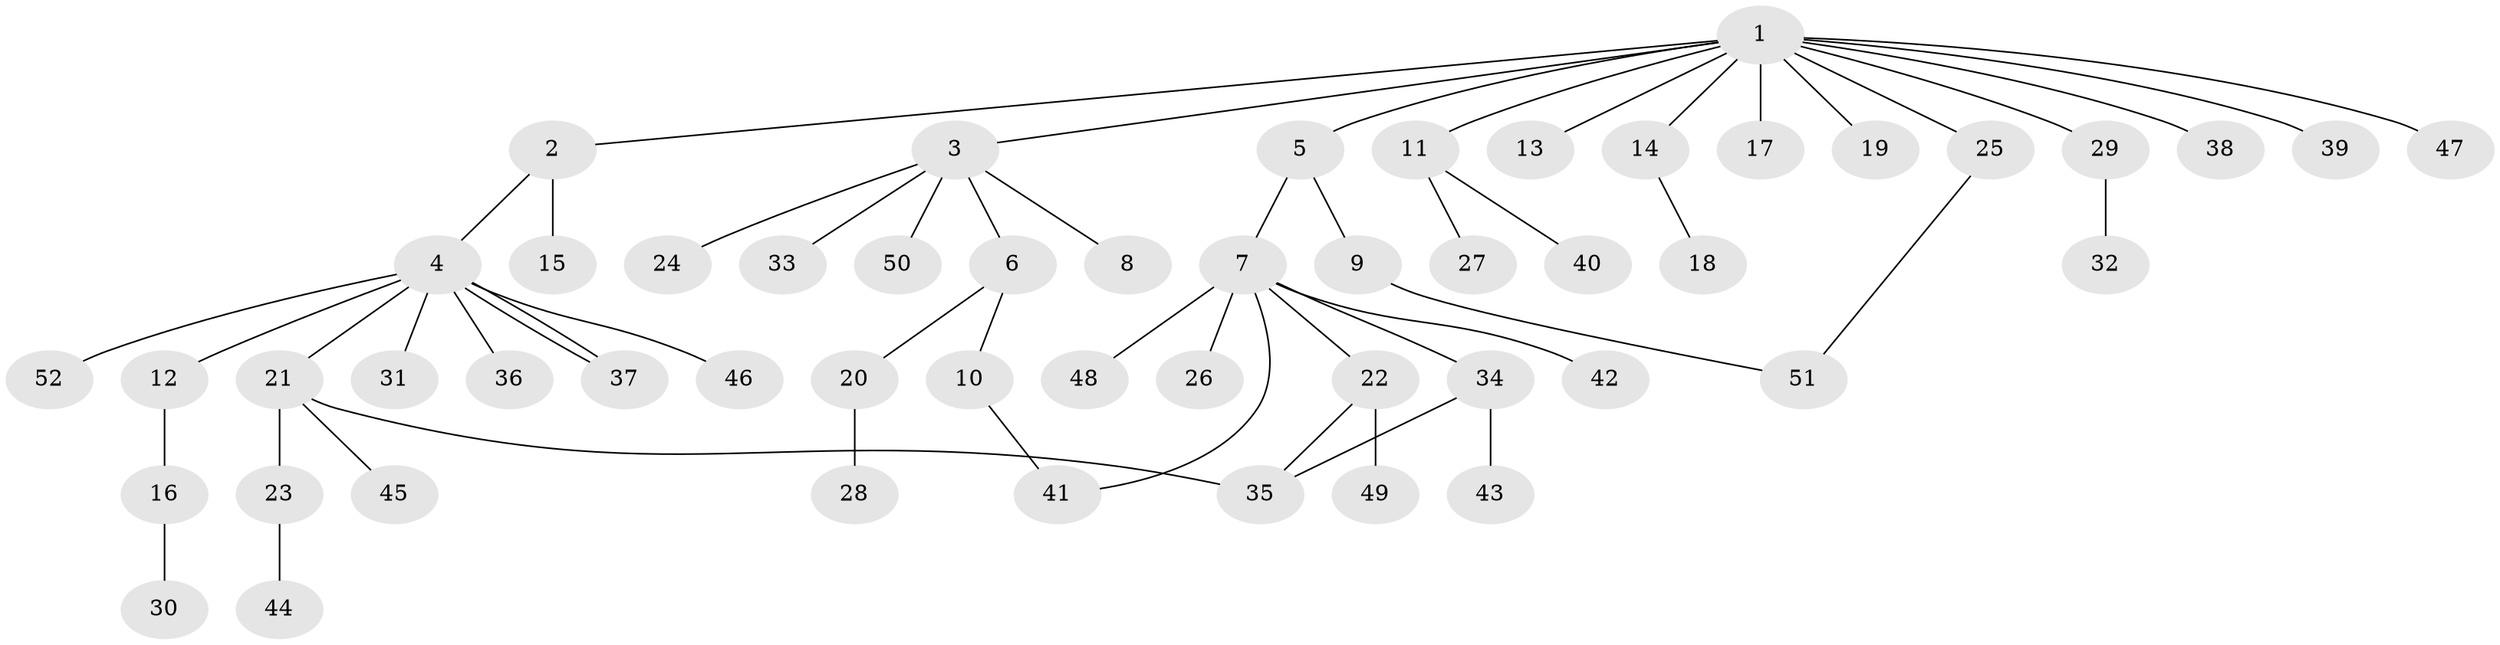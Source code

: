 // Generated by graph-tools (version 1.1) at 2025/47/03/09/25 04:47:28]
// undirected, 52 vertices, 56 edges
graph export_dot {
graph [start="1"]
  node [color=gray90,style=filled];
  1;
  2;
  3;
  4;
  5;
  6;
  7;
  8;
  9;
  10;
  11;
  12;
  13;
  14;
  15;
  16;
  17;
  18;
  19;
  20;
  21;
  22;
  23;
  24;
  25;
  26;
  27;
  28;
  29;
  30;
  31;
  32;
  33;
  34;
  35;
  36;
  37;
  38;
  39;
  40;
  41;
  42;
  43;
  44;
  45;
  46;
  47;
  48;
  49;
  50;
  51;
  52;
  1 -- 2;
  1 -- 3;
  1 -- 5;
  1 -- 11;
  1 -- 13;
  1 -- 14;
  1 -- 17;
  1 -- 19;
  1 -- 25;
  1 -- 29;
  1 -- 38;
  1 -- 39;
  1 -- 47;
  2 -- 4;
  2 -- 15;
  3 -- 6;
  3 -- 8;
  3 -- 24;
  3 -- 33;
  3 -- 50;
  4 -- 12;
  4 -- 21;
  4 -- 31;
  4 -- 36;
  4 -- 37;
  4 -- 37;
  4 -- 46;
  4 -- 52;
  5 -- 7;
  5 -- 9;
  6 -- 10;
  6 -- 20;
  7 -- 22;
  7 -- 26;
  7 -- 34;
  7 -- 41;
  7 -- 42;
  7 -- 48;
  9 -- 51;
  10 -- 41;
  11 -- 27;
  11 -- 40;
  12 -- 16;
  14 -- 18;
  16 -- 30;
  20 -- 28;
  21 -- 23;
  21 -- 35;
  21 -- 45;
  22 -- 35;
  22 -- 49;
  23 -- 44;
  25 -- 51;
  29 -- 32;
  34 -- 35;
  34 -- 43;
}
